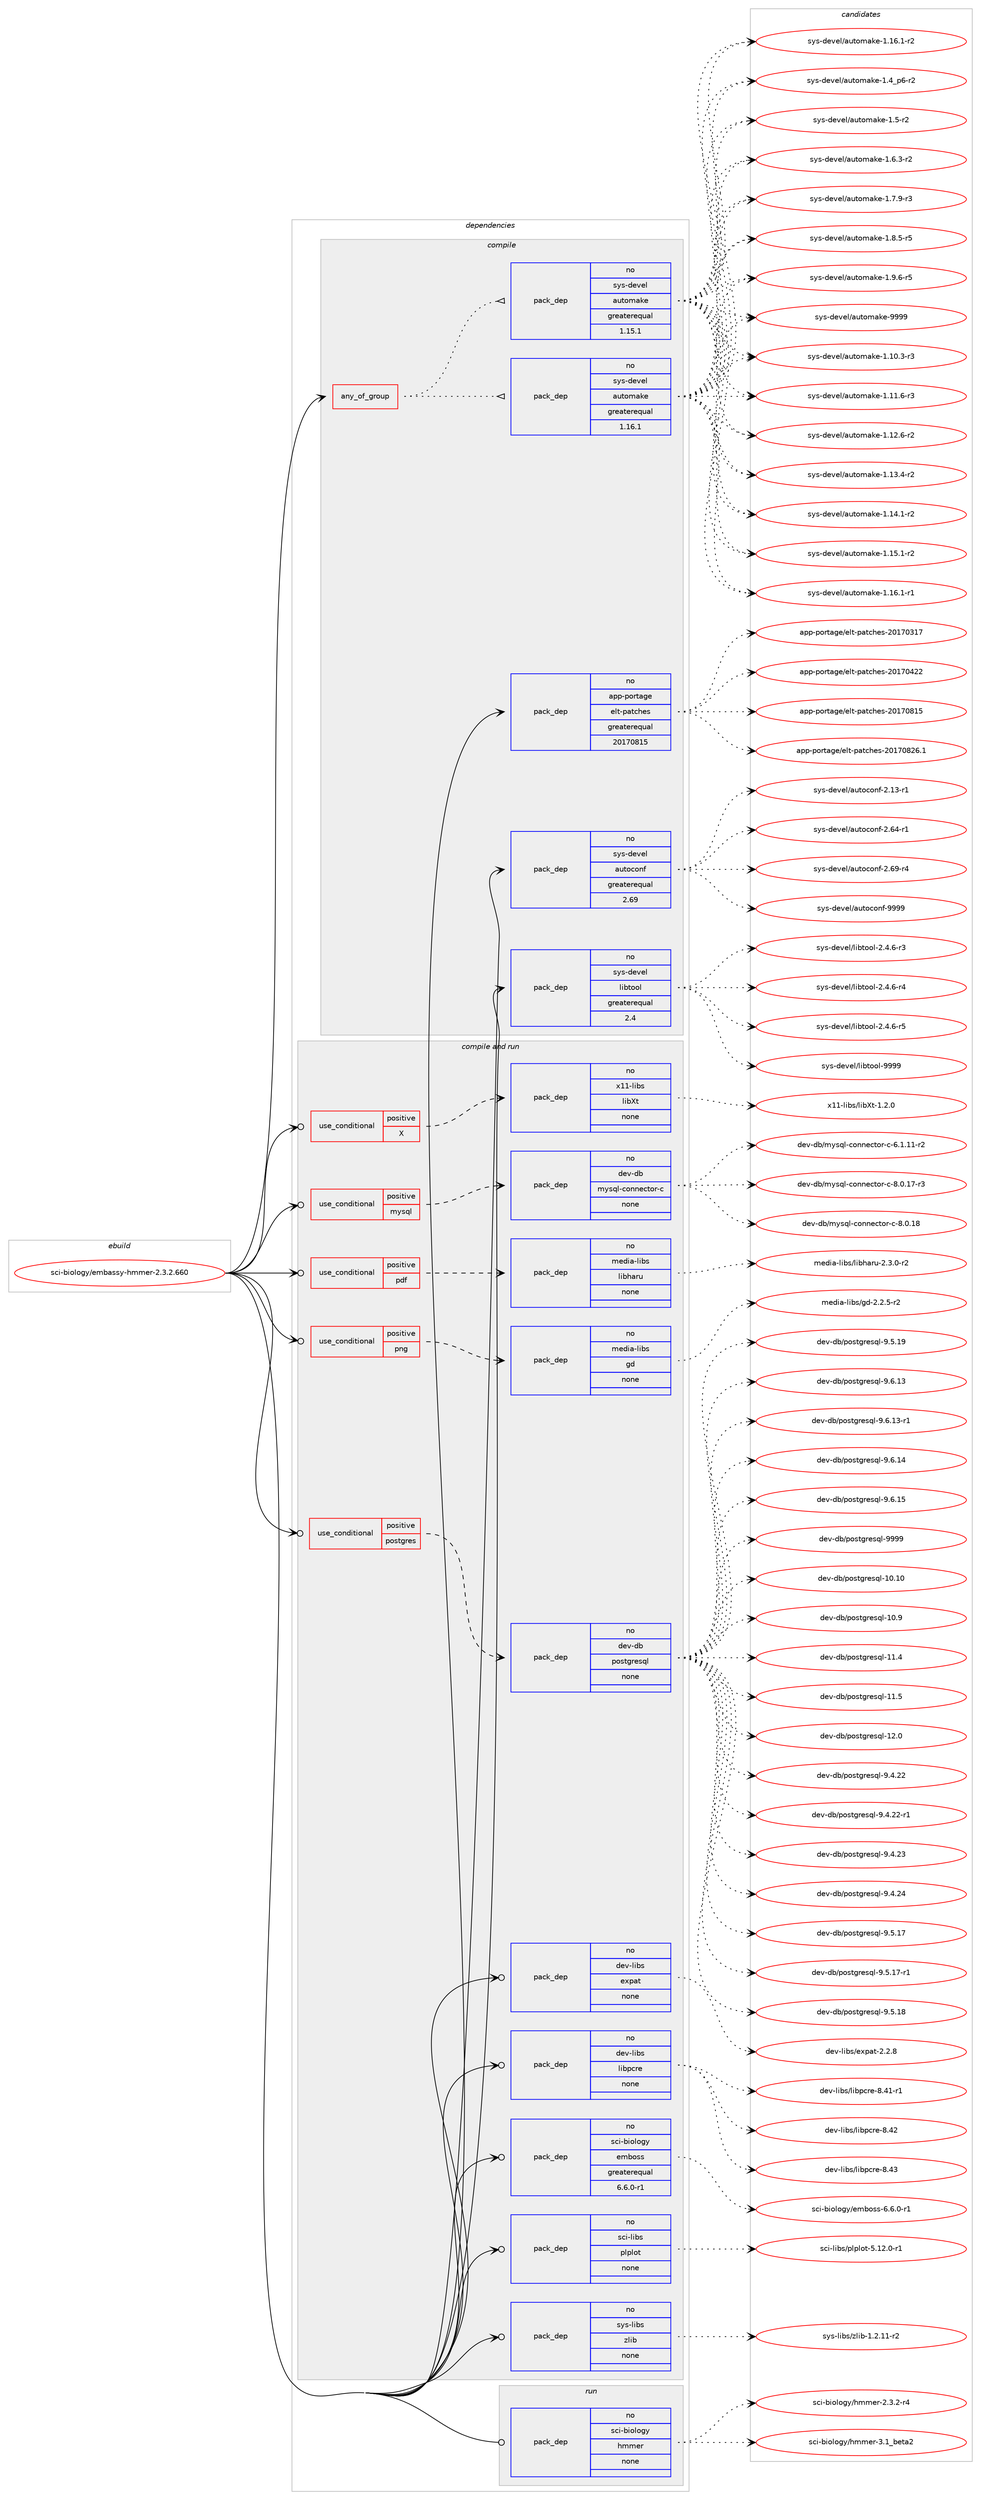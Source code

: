 digraph prolog {

# *************
# Graph options
# *************

newrank=true;
concentrate=true;
compound=true;
graph [rankdir=LR,fontname=Helvetica,fontsize=10,ranksep=1.5];#, ranksep=2.5, nodesep=0.2];
edge  [arrowhead=vee];
node  [fontname=Helvetica,fontsize=10];

# **********
# The ebuild
# **********

subgraph cluster_leftcol {
color=gray;
rank=same;
label=<<i>ebuild</i>>;
id [label="sci-biology/embassy-hmmer-2.3.2.660", color=red, width=4, href="../sci-biology/embassy-hmmer-2.3.2.660.svg"];
}

# ****************
# The dependencies
# ****************

subgraph cluster_midcol {
color=gray;
label=<<i>dependencies</i>>;
subgraph cluster_compile {
fillcolor="#eeeeee";
style=filled;
label=<<i>compile</i>>;
subgraph any14468 {
dependency850122 [label=<<TABLE BORDER="0" CELLBORDER="1" CELLSPACING="0" CELLPADDING="4"><TR><TD CELLPADDING="10">any_of_group</TD></TR></TABLE>>, shape=none, color=red];subgraph pack628431 {
dependency850123 [label=<<TABLE BORDER="0" CELLBORDER="1" CELLSPACING="0" CELLPADDING="4" WIDTH="220"><TR><TD ROWSPAN="6" CELLPADDING="30">pack_dep</TD></TR><TR><TD WIDTH="110">no</TD></TR><TR><TD>sys-devel</TD></TR><TR><TD>automake</TD></TR><TR><TD>greaterequal</TD></TR><TR><TD>1.16.1</TD></TR></TABLE>>, shape=none, color=blue];
}
dependency850122:e -> dependency850123:w [weight=20,style="dotted",arrowhead="oinv"];
subgraph pack628432 {
dependency850124 [label=<<TABLE BORDER="0" CELLBORDER="1" CELLSPACING="0" CELLPADDING="4" WIDTH="220"><TR><TD ROWSPAN="6" CELLPADDING="30">pack_dep</TD></TR><TR><TD WIDTH="110">no</TD></TR><TR><TD>sys-devel</TD></TR><TR><TD>automake</TD></TR><TR><TD>greaterequal</TD></TR><TR><TD>1.15.1</TD></TR></TABLE>>, shape=none, color=blue];
}
dependency850122:e -> dependency850124:w [weight=20,style="dotted",arrowhead="oinv"];
}
id:e -> dependency850122:w [weight=20,style="solid",arrowhead="vee"];
subgraph pack628433 {
dependency850125 [label=<<TABLE BORDER="0" CELLBORDER="1" CELLSPACING="0" CELLPADDING="4" WIDTH="220"><TR><TD ROWSPAN="6" CELLPADDING="30">pack_dep</TD></TR><TR><TD WIDTH="110">no</TD></TR><TR><TD>app-portage</TD></TR><TR><TD>elt-patches</TD></TR><TR><TD>greaterequal</TD></TR><TR><TD>20170815</TD></TR></TABLE>>, shape=none, color=blue];
}
id:e -> dependency850125:w [weight=20,style="solid",arrowhead="vee"];
subgraph pack628434 {
dependency850126 [label=<<TABLE BORDER="0" CELLBORDER="1" CELLSPACING="0" CELLPADDING="4" WIDTH="220"><TR><TD ROWSPAN="6" CELLPADDING="30">pack_dep</TD></TR><TR><TD WIDTH="110">no</TD></TR><TR><TD>sys-devel</TD></TR><TR><TD>autoconf</TD></TR><TR><TD>greaterequal</TD></TR><TR><TD>2.69</TD></TR></TABLE>>, shape=none, color=blue];
}
id:e -> dependency850126:w [weight=20,style="solid",arrowhead="vee"];
subgraph pack628435 {
dependency850127 [label=<<TABLE BORDER="0" CELLBORDER="1" CELLSPACING="0" CELLPADDING="4" WIDTH="220"><TR><TD ROWSPAN="6" CELLPADDING="30">pack_dep</TD></TR><TR><TD WIDTH="110">no</TD></TR><TR><TD>sys-devel</TD></TR><TR><TD>libtool</TD></TR><TR><TD>greaterequal</TD></TR><TR><TD>2.4</TD></TR></TABLE>>, shape=none, color=blue];
}
id:e -> dependency850127:w [weight=20,style="solid",arrowhead="vee"];
}
subgraph cluster_compileandrun {
fillcolor="#eeeeee";
style=filled;
label=<<i>compile and run</i>>;
subgraph cond206720 {
dependency850128 [label=<<TABLE BORDER="0" CELLBORDER="1" CELLSPACING="0" CELLPADDING="4"><TR><TD ROWSPAN="3" CELLPADDING="10">use_conditional</TD></TR><TR><TD>positive</TD></TR><TR><TD>X</TD></TR></TABLE>>, shape=none, color=red];
subgraph pack628436 {
dependency850129 [label=<<TABLE BORDER="0" CELLBORDER="1" CELLSPACING="0" CELLPADDING="4" WIDTH="220"><TR><TD ROWSPAN="6" CELLPADDING="30">pack_dep</TD></TR><TR><TD WIDTH="110">no</TD></TR><TR><TD>x11-libs</TD></TR><TR><TD>libXt</TD></TR><TR><TD>none</TD></TR><TR><TD></TD></TR></TABLE>>, shape=none, color=blue];
}
dependency850128:e -> dependency850129:w [weight=20,style="dashed",arrowhead="vee"];
}
id:e -> dependency850128:w [weight=20,style="solid",arrowhead="odotvee"];
subgraph cond206721 {
dependency850130 [label=<<TABLE BORDER="0" CELLBORDER="1" CELLSPACING="0" CELLPADDING="4"><TR><TD ROWSPAN="3" CELLPADDING="10">use_conditional</TD></TR><TR><TD>positive</TD></TR><TR><TD>mysql</TD></TR></TABLE>>, shape=none, color=red];
subgraph pack628437 {
dependency850131 [label=<<TABLE BORDER="0" CELLBORDER="1" CELLSPACING="0" CELLPADDING="4" WIDTH="220"><TR><TD ROWSPAN="6" CELLPADDING="30">pack_dep</TD></TR><TR><TD WIDTH="110">no</TD></TR><TR><TD>dev-db</TD></TR><TR><TD>mysql-connector-c</TD></TR><TR><TD>none</TD></TR><TR><TD></TD></TR></TABLE>>, shape=none, color=blue];
}
dependency850130:e -> dependency850131:w [weight=20,style="dashed",arrowhead="vee"];
}
id:e -> dependency850130:w [weight=20,style="solid",arrowhead="odotvee"];
subgraph cond206722 {
dependency850132 [label=<<TABLE BORDER="0" CELLBORDER="1" CELLSPACING="0" CELLPADDING="4"><TR><TD ROWSPAN="3" CELLPADDING="10">use_conditional</TD></TR><TR><TD>positive</TD></TR><TR><TD>pdf</TD></TR></TABLE>>, shape=none, color=red];
subgraph pack628438 {
dependency850133 [label=<<TABLE BORDER="0" CELLBORDER="1" CELLSPACING="0" CELLPADDING="4" WIDTH="220"><TR><TD ROWSPAN="6" CELLPADDING="30">pack_dep</TD></TR><TR><TD WIDTH="110">no</TD></TR><TR><TD>media-libs</TD></TR><TR><TD>libharu</TD></TR><TR><TD>none</TD></TR><TR><TD></TD></TR></TABLE>>, shape=none, color=blue];
}
dependency850132:e -> dependency850133:w [weight=20,style="dashed",arrowhead="vee"];
}
id:e -> dependency850132:w [weight=20,style="solid",arrowhead="odotvee"];
subgraph cond206723 {
dependency850134 [label=<<TABLE BORDER="0" CELLBORDER="1" CELLSPACING="0" CELLPADDING="4"><TR><TD ROWSPAN="3" CELLPADDING="10">use_conditional</TD></TR><TR><TD>positive</TD></TR><TR><TD>png</TD></TR></TABLE>>, shape=none, color=red];
subgraph pack628439 {
dependency850135 [label=<<TABLE BORDER="0" CELLBORDER="1" CELLSPACING="0" CELLPADDING="4" WIDTH="220"><TR><TD ROWSPAN="6" CELLPADDING="30">pack_dep</TD></TR><TR><TD WIDTH="110">no</TD></TR><TR><TD>media-libs</TD></TR><TR><TD>gd</TD></TR><TR><TD>none</TD></TR><TR><TD></TD></TR></TABLE>>, shape=none, color=blue];
}
dependency850134:e -> dependency850135:w [weight=20,style="dashed",arrowhead="vee"];
}
id:e -> dependency850134:w [weight=20,style="solid",arrowhead="odotvee"];
subgraph cond206724 {
dependency850136 [label=<<TABLE BORDER="0" CELLBORDER="1" CELLSPACING="0" CELLPADDING="4"><TR><TD ROWSPAN="3" CELLPADDING="10">use_conditional</TD></TR><TR><TD>positive</TD></TR><TR><TD>postgres</TD></TR></TABLE>>, shape=none, color=red];
subgraph pack628440 {
dependency850137 [label=<<TABLE BORDER="0" CELLBORDER="1" CELLSPACING="0" CELLPADDING="4" WIDTH="220"><TR><TD ROWSPAN="6" CELLPADDING="30">pack_dep</TD></TR><TR><TD WIDTH="110">no</TD></TR><TR><TD>dev-db</TD></TR><TR><TD>postgresql</TD></TR><TR><TD>none</TD></TR><TR><TD></TD></TR></TABLE>>, shape=none, color=blue];
}
dependency850136:e -> dependency850137:w [weight=20,style="dashed",arrowhead="vee"];
}
id:e -> dependency850136:w [weight=20,style="solid",arrowhead="odotvee"];
subgraph pack628441 {
dependency850138 [label=<<TABLE BORDER="0" CELLBORDER="1" CELLSPACING="0" CELLPADDING="4" WIDTH="220"><TR><TD ROWSPAN="6" CELLPADDING="30">pack_dep</TD></TR><TR><TD WIDTH="110">no</TD></TR><TR><TD>dev-libs</TD></TR><TR><TD>expat</TD></TR><TR><TD>none</TD></TR><TR><TD></TD></TR></TABLE>>, shape=none, color=blue];
}
id:e -> dependency850138:w [weight=20,style="solid",arrowhead="odotvee"];
subgraph pack628442 {
dependency850139 [label=<<TABLE BORDER="0" CELLBORDER="1" CELLSPACING="0" CELLPADDING="4" WIDTH="220"><TR><TD ROWSPAN="6" CELLPADDING="30">pack_dep</TD></TR><TR><TD WIDTH="110">no</TD></TR><TR><TD>dev-libs</TD></TR><TR><TD>libpcre</TD></TR><TR><TD>none</TD></TR><TR><TD></TD></TR></TABLE>>, shape=none, color=blue];
}
id:e -> dependency850139:w [weight=20,style="solid",arrowhead="odotvee"];
subgraph pack628443 {
dependency850140 [label=<<TABLE BORDER="0" CELLBORDER="1" CELLSPACING="0" CELLPADDING="4" WIDTH="220"><TR><TD ROWSPAN="6" CELLPADDING="30">pack_dep</TD></TR><TR><TD WIDTH="110">no</TD></TR><TR><TD>sci-biology</TD></TR><TR><TD>emboss</TD></TR><TR><TD>greaterequal</TD></TR><TR><TD>6.6.0-r1</TD></TR></TABLE>>, shape=none, color=blue];
}
id:e -> dependency850140:w [weight=20,style="solid",arrowhead="odotvee"];
subgraph pack628444 {
dependency850141 [label=<<TABLE BORDER="0" CELLBORDER="1" CELLSPACING="0" CELLPADDING="4" WIDTH="220"><TR><TD ROWSPAN="6" CELLPADDING="30">pack_dep</TD></TR><TR><TD WIDTH="110">no</TD></TR><TR><TD>sci-libs</TD></TR><TR><TD>plplot</TD></TR><TR><TD>none</TD></TR><TR><TD></TD></TR></TABLE>>, shape=none, color=blue];
}
id:e -> dependency850141:w [weight=20,style="solid",arrowhead="odotvee"];
subgraph pack628445 {
dependency850142 [label=<<TABLE BORDER="0" CELLBORDER="1" CELLSPACING="0" CELLPADDING="4" WIDTH="220"><TR><TD ROWSPAN="6" CELLPADDING="30">pack_dep</TD></TR><TR><TD WIDTH="110">no</TD></TR><TR><TD>sys-libs</TD></TR><TR><TD>zlib</TD></TR><TR><TD>none</TD></TR><TR><TD></TD></TR></TABLE>>, shape=none, color=blue];
}
id:e -> dependency850142:w [weight=20,style="solid",arrowhead="odotvee"];
}
subgraph cluster_run {
fillcolor="#eeeeee";
style=filled;
label=<<i>run</i>>;
subgraph pack628446 {
dependency850143 [label=<<TABLE BORDER="0" CELLBORDER="1" CELLSPACING="0" CELLPADDING="4" WIDTH="220"><TR><TD ROWSPAN="6" CELLPADDING="30">pack_dep</TD></TR><TR><TD WIDTH="110">no</TD></TR><TR><TD>sci-biology</TD></TR><TR><TD>hmmer</TD></TR><TR><TD>none</TD></TR><TR><TD></TD></TR></TABLE>>, shape=none, color=blue];
}
id:e -> dependency850143:w [weight=20,style="solid",arrowhead="odot"];
}
}

# **************
# The candidates
# **************

subgraph cluster_choices {
rank=same;
color=gray;
label=<<i>candidates</i>>;

subgraph choice628431 {
color=black;
nodesep=1;
choice11512111545100101118101108479711711611110997107101454946494846514511451 [label="sys-devel/automake-1.10.3-r3", color=red, width=4,href="../sys-devel/automake-1.10.3-r3.svg"];
choice11512111545100101118101108479711711611110997107101454946494946544511451 [label="sys-devel/automake-1.11.6-r3", color=red, width=4,href="../sys-devel/automake-1.11.6-r3.svg"];
choice11512111545100101118101108479711711611110997107101454946495046544511450 [label="sys-devel/automake-1.12.6-r2", color=red, width=4,href="../sys-devel/automake-1.12.6-r2.svg"];
choice11512111545100101118101108479711711611110997107101454946495146524511450 [label="sys-devel/automake-1.13.4-r2", color=red, width=4,href="../sys-devel/automake-1.13.4-r2.svg"];
choice11512111545100101118101108479711711611110997107101454946495246494511450 [label="sys-devel/automake-1.14.1-r2", color=red, width=4,href="../sys-devel/automake-1.14.1-r2.svg"];
choice11512111545100101118101108479711711611110997107101454946495346494511450 [label="sys-devel/automake-1.15.1-r2", color=red, width=4,href="../sys-devel/automake-1.15.1-r2.svg"];
choice11512111545100101118101108479711711611110997107101454946495446494511449 [label="sys-devel/automake-1.16.1-r1", color=red, width=4,href="../sys-devel/automake-1.16.1-r1.svg"];
choice11512111545100101118101108479711711611110997107101454946495446494511450 [label="sys-devel/automake-1.16.1-r2", color=red, width=4,href="../sys-devel/automake-1.16.1-r2.svg"];
choice115121115451001011181011084797117116111109971071014549465295112544511450 [label="sys-devel/automake-1.4_p6-r2", color=red, width=4,href="../sys-devel/automake-1.4_p6-r2.svg"];
choice11512111545100101118101108479711711611110997107101454946534511450 [label="sys-devel/automake-1.5-r2", color=red, width=4,href="../sys-devel/automake-1.5-r2.svg"];
choice115121115451001011181011084797117116111109971071014549465446514511450 [label="sys-devel/automake-1.6.3-r2", color=red, width=4,href="../sys-devel/automake-1.6.3-r2.svg"];
choice115121115451001011181011084797117116111109971071014549465546574511451 [label="sys-devel/automake-1.7.9-r3", color=red, width=4,href="../sys-devel/automake-1.7.9-r3.svg"];
choice115121115451001011181011084797117116111109971071014549465646534511453 [label="sys-devel/automake-1.8.5-r5", color=red, width=4,href="../sys-devel/automake-1.8.5-r5.svg"];
choice115121115451001011181011084797117116111109971071014549465746544511453 [label="sys-devel/automake-1.9.6-r5", color=red, width=4,href="../sys-devel/automake-1.9.6-r5.svg"];
choice115121115451001011181011084797117116111109971071014557575757 [label="sys-devel/automake-9999", color=red, width=4,href="../sys-devel/automake-9999.svg"];
dependency850123:e -> choice11512111545100101118101108479711711611110997107101454946494846514511451:w [style=dotted,weight="100"];
dependency850123:e -> choice11512111545100101118101108479711711611110997107101454946494946544511451:w [style=dotted,weight="100"];
dependency850123:e -> choice11512111545100101118101108479711711611110997107101454946495046544511450:w [style=dotted,weight="100"];
dependency850123:e -> choice11512111545100101118101108479711711611110997107101454946495146524511450:w [style=dotted,weight="100"];
dependency850123:e -> choice11512111545100101118101108479711711611110997107101454946495246494511450:w [style=dotted,weight="100"];
dependency850123:e -> choice11512111545100101118101108479711711611110997107101454946495346494511450:w [style=dotted,weight="100"];
dependency850123:e -> choice11512111545100101118101108479711711611110997107101454946495446494511449:w [style=dotted,weight="100"];
dependency850123:e -> choice11512111545100101118101108479711711611110997107101454946495446494511450:w [style=dotted,weight="100"];
dependency850123:e -> choice115121115451001011181011084797117116111109971071014549465295112544511450:w [style=dotted,weight="100"];
dependency850123:e -> choice11512111545100101118101108479711711611110997107101454946534511450:w [style=dotted,weight="100"];
dependency850123:e -> choice115121115451001011181011084797117116111109971071014549465446514511450:w [style=dotted,weight="100"];
dependency850123:e -> choice115121115451001011181011084797117116111109971071014549465546574511451:w [style=dotted,weight="100"];
dependency850123:e -> choice115121115451001011181011084797117116111109971071014549465646534511453:w [style=dotted,weight="100"];
dependency850123:e -> choice115121115451001011181011084797117116111109971071014549465746544511453:w [style=dotted,weight="100"];
dependency850123:e -> choice115121115451001011181011084797117116111109971071014557575757:w [style=dotted,weight="100"];
}
subgraph choice628432 {
color=black;
nodesep=1;
choice11512111545100101118101108479711711611110997107101454946494846514511451 [label="sys-devel/automake-1.10.3-r3", color=red, width=4,href="../sys-devel/automake-1.10.3-r3.svg"];
choice11512111545100101118101108479711711611110997107101454946494946544511451 [label="sys-devel/automake-1.11.6-r3", color=red, width=4,href="../sys-devel/automake-1.11.6-r3.svg"];
choice11512111545100101118101108479711711611110997107101454946495046544511450 [label="sys-devel/automake-1.12.6-r2", color=red, width=4,href="../sys-devel/automake-1.12.6-r2.svg"];
choice11512111545100101118101108479711711611110997107101454946495146524511450 [label="sys-devel/automake-1.13.4-r2", color=red, width=4,href="../sys-devel/automake-1.13.4-r2.svg"];
choice11512111545100101118101108479711711611110997107101454946495246494511450 [label="sys-devel/automake-1.14.1-r2", color=red, width=4,href="../sys-devel/automake-1.14.1-r2.svg"];
choice11512111545100101118101108479711711611110997107101454946495346494511450 [label="sys-devel/automake-1.15.1-r2", color=red, width=4,href="../sys-devel/automake-1.15.1-r2.svg"];
choice11512111545100101118101108479711711611110997107101454946495446494511449 [label="sys-devel/automake-1.16.1-r1", color=red, width=4,href="../sys-devel/automake-1.16.1-r1.svg"];
choice11512111545100101118101108479711711611110997107101454946495446494511450 [label="sys-devel/automake-1.16.1-r2", color=red, width=4,href="../sys-devel/automake-1.16.1-r2.svg"];
choice115121115451001011181011084797117116111109971071014549465295112544511450 [label="sys-devel/automake-1.4_p6-r2", color=red, width=4,href="../sys-devel/automake-1.4_p6-r2.svg"];
choice11512111545100101118101108479711711611110997107101454946534511450 [label="sys-devel/automake-1.5-r2", color=red, width=4,href="../sys-devel/automake-1.5-r2.svg"];
choice115121115451001011181011084797117116111109971071014549465446514511450 [label="sys-devel/automake-1.6.3-r2", color=red, width=4,href="../sys-devel/automake-1.6.3-r2.svg"];
choice115121115451001011181011084797117116111109971071014549465546574511451 [label="sys-devel/automake-1.7.9-r3", color=red, width=4,href="../sys-devel/automake-1.7.9-r3.svg"];
choice115121115451001011181011084797117116111109971071014549465646534511453 [label="sys-devel/automake-1.8.5-r5", color=red, width=4,href="../sys-devel/automake-1.8.5-r5.svg"];
choice115121115451001011181011084797117116111109971071014549465746544511453 [label="sys-devel/automake-1.9.6-r5", color=red, width=4,href="../sys-devel/automake-1.9.6-r5.svg"];
choice115121115451001011181011084797117116111109971071014557575757 [label="sys-devel/automake-9999", color=red, width=4,href="../sys-devel/automake-9999.svg"];
dependency850124:e -> choice11512111545100101118101108479711711611110997107101454946494846514511451:w [style=dotted,weight="100"];
dependency850124:e -> choice11512111545100101118101108479711711611110997107101454946494946544511451:w [style=dotted,weight="100"];
dependency850124:e -> choice11512111545100101118101108479711711611110997107101454946495046544511450:w [style=dotted,weight="100"];
dependency850124:e -> choice11512111545100101118101108479711711611110997107101454946495146524511450:w [style=dotted,weight="100"];
dependency850124:e -> choice11512111545100101118101108479711711611110997107101454946495246494511450:w [style=dotted,weight="100"];
dependency850124:e -> choice11512111545100101118101108479711711611110997107101454946495346494511450:w [style=dotted,weight="100"];
dependency850124:e -> choice11512111545100101118101108479711711611110997107101454946495446494511449:w [style=dotted,weight="100"];
dependency850124:e -> choice11512111545100101118101108479711711611110997107101454946495446494511450:w [style=dotted,weight="100"];
dependency850124:e -> choice115121115451001011181011084797117116111109971071014549465295112544511450:w [style=dotted,weight="100"];
dependency850124:e -> choice11512111545100101118101108479711711611110997107101454946534511450:w [style=dotted,weight="100"];
dependency850124:e -> choice115121115451001011181011084797117116111109971071014549465446514511450:w [style=dotted,weight="100"];
dependency850124:e -> choice115121115451001011181011084797117116111109971071014549465546574511451:w [style=dotted,weight="100"];
dependency850124:e -> choice115121115451001011181011084797117116111109971071014549465646534511453:w [style=dotted,weight="100"];
dependency850124:e -> choice115121115451001011181011084797117116111109971071014549465746544511453:w [style=dotted,weight="100"];
dependency850124:e -> choice115121115451001011181011084797117116111109971071014557575757:w [style=dotted,weight="100"];
}
subgraph choice628433 {
color=black;
nodesep=1;
choice97112112451121111141169710310147101108116451129711699104101115455048495548514955 [label="app-portage/elt-patches-20170317", color=red, width=4,href="../app-portage/elt-patches-20170317.svg"];
choice97112112451121111141169710310147101108116451129711699104101115455048495548525050 [label="app-portage/elt-patches-20170422", color=red, width=4,href="../app-portage/elt-patches-20170422.svg"];
choice97112112451121111141169710310147101108116451129711699104101115455048495548564953 [label="app-portage/elt-patches-20170815", color=red, width=4,href="../app-portage/elt-patches-20170815.svg"];
choice971121124511211111411697103101471011081164511297116991041011154550484955485650544649 [label="app-portage/elt-patches-20170826.1", color=red, width=4,href="../app-portage/elt-patches-20170826.1.svg"];
dependency850125:e -> choice97112112451121111141169710310147101108116451129711699104101115455048495548514955:w [style=dotted,weight="100"];
dependency850125:e -> choice97112112451121111141169710310147101108116451129711699104101115455048495548525050:w [style=dotted,weight="100"];
dependency850125:e -> choice97112112451121111141169710310147101108116451129711699104101115455048495548564953:w [style=dotted,weight="100"];
dependency850125:e -> choice971121124511211111411697103101471011081164511297116991041011154550484955485650544649:w [style=dotted,weight="100"];
}
subgraph choice628434 {
color=black;
nodesep=1;
choice1151211154510010111810110847971171161119911111010245504649514511449 [label="sys-devel/autoconf-2.13-r1", color=red, width=4,href="../sys-devel/autoconf-2.13-r1.svg"];
choice1151211154510010111810110847971171161119911111010245504654524511449 [label="sys-devel/autoconf-2.64-r1", color=red, width=4,href="../sys-devel/autoconf-2.64-r1.svg"];
choice1151211154510010111810110847971171161119911111010245504654574511452 [label="sys-devel/autoconf-2.69-r4", color=red, width=4,href="../sys-devel/autoconf-2.69-r4.svg"];
choice115121115451001011181011084797117116111991111101024557575757 [label="sys-devel/autoconf-9999", color=red, width=4,href="../sys-devel/autoconf-9999.svg"];
dependency850126:e -> choice1151211154510010111810110847971171161119911111010245504649514511449:w [style=dotted,weight="100"];
dependency850126:e -> choice1151211154510010111810110847971171161119911111010245504654524511449:w [style=dotted,weight="100"];
dependency850126:e -> choice1151211154510010111810110847971171161119911111010245504654574511452:w [style=dotted,weight="100"];
dependency850126:e -> choice115121115451001011181011084797117116111991111101024557575757:w [style=dotted,weight="100"];
}
subgraph choice628435 {
color=black;
nodesep=1;
choice1151211154510010111810110847108105981161111111084550465246544511451 [label="sys-devel/libtool-2.4.6-r3", color=red, width=4,href="../sys-devel/libtool-2.4.6-r3.svg"];
choice1151211154510010111810110847108105981161111111084550465246544511452 [label="sys-devel/libtool-2.4.6-r4", color=red, width=4,href="../sys-devel/libtool-2.4.6-r4.svg"];
choice1151211154510010111810110847108105981161111111084550465246544511453 [label="sys-devel/libtool-2.4.6-r5", color=red, width=4,href="../sys-devel/libtool-2.4.6-r5.svg"];
choice1151211154510010111810110847108105981161111111084557575757 [label="sys-devel/libtool-9999", color=red, width=4,href="../sys-devel/libtool-9999.svg"];
dependency850127:e -> choice1151211154510010111810110847108105981161111111084550465246544511451:w [style=dotted,weight="100"];
dependency850127:e -> choice1151211154510010111810110847108105981161111111084550465246544511452:w [style=dotted,weight="100"];
dependency850127:e -> choice1151211154510010111810110847108105981161111111084550465246544511453:w [style=dotted,weight="100"];
dependency850127:e -> choice1151211154510010111810110847108105981161111111084557575757:w [style=dotted,weight="100"];
}
subgraph choice628436 {
color=black;
nodesep=1;
choice12049494510810598115471081059888116454946504648 [label="x11-libs/libXt-1.2.0", color=red, width=4,href="../x11-libs/libXt-1.2.0.svg"];
dependency850129:e -> choice12049494510810598115471081059888116454946504648:w [style=dotted,weight="100"];
}
subgraph choice628437 {
color=black;
nodesep=1;
choice1001011184510098471091211151131084599111110110101991161111144599455446494649494511450 [label="dev-db/mysql-connector-c-6.1.11-r2", color=red, width=4,href="../dev-db/mysql-connector-c-6.1.11-r2.svg"];
choice1001011184510098471091211151131084599111110110101991161111144599455646484649554511451 [label="dev-db/mysql-connector-c-8.0.17-r3", color=red, width=4,href="../dev-db/mysql-connector-c-8.0.17-r3.svg"];
choice100101118451009847109121115113108459911111011010199116111114459945564648464956 [label="dev-db/mysql-connector-c-8.0.18", color=red, width=4,href="../dev-db/mysql-connector-c-8.0.18.svg"];
dependency850131:e -> choice1001011184510098471091211151131084599111110110101991161111144599455446494649494511450:w [style=dotted,weight="100"];
dependency850131:e -> choice1001011184510098471091211151131084599111110110101991161111144599455646484649554511451:w [style=dotted,weight="100"];
dependency850131:e -> choice100101118451009847109121115113108459911111011010199116111114459945564648464956:w [style=dotted,weight="100"];
}
subgraph choice628438 {
color=black;
nodesep=1;
choice1091011001059745108105981154710810598104971141174550465146484511450 [label="media-libs/libharu-2.3.0-r2", color=red, width=4,href="../media-libs/libharu-2.3.0-r2.svg"];
dependency850133:e -> choice1091011001059745108105981154710810598104971141174550465146484511450:w [style=dotted,weight="100"];
}
subgraph choice628439 {
color=black;
nodesep=1;
choice109101100105974510810598115471031004550465046534511450 [label="media-libs/gd-2.2.5-r2", color=red, width=4,href="../media-libs/gd-2.2.5-r2.svg"];
dependency850135:e -> choice109101100105974510810598115471031004550465046534511450:w [style=dotted,weight="100"];
}
subgraph choice628440 {
color=black;
nodesep=1;
choice100101118451009847112111115116103114101115113108454948464948 [label="dev-db/postgresql-10.10", color=red, width=4,href="../dev-db/postgresql-10.10.svg"];
choice1001011184510098471121111151161031141011151131084549484657 [label="dev-db/postgresql-10.9", color=red, width=4,href="../dev-db/postgresql-10.9.svg"];
choice1001011184510098471121111151161031141011151131084549494652 [label="dev-db/postgresql-11.4", color=red, width=4,href="../dev-db/postgresql-11.4.svg"];
choice1001011184510098471121111151161031141011151131084549494653 [label="dev-db/postgresql-11.5", color=red, width=4,href="../dev-db/postgresql-11.5.svg"];
choice1001011184510098471121111151161031141011151131084549504648 [label="dev-db/postgresql-12.0", color=red, width=4,href="../dev-db/postgresql-12.0.svg"];
choice10010111845100984711211111511610311410111511310845574652465050 [label="dev-db/postgresql-9.4.22", color=red, width=4,href="../dev-db/postgresql-9.4.22.svg"];
choice100101118451009847112111115116103114101115113108455746524650504511449 [label="dev-db/postgresql-9.4.22-r1", color=red, width=4,href="../dev-db/postgresql-9.4.22-r1.svg"];
choice10010111845100984711211111511610311410111511310845574652465051 [label="dev-db/postgresql-9.4.23", color=red, width=4,href="../dev-db/postgresql-9.4.23.svg"];
choice10010111845100984711211111511610311410111511310845574652465052 [label="dev-db/postgresql-9.4.24", color=red, width=4,href="../dev-db/postgresql-9.4.24.svg"];
choice10010111845100984711211111511610311410111511310845574653464955 [label="dev-db/postgresql-9.5.17", color=red, width=4,href="../dev-db/postgresql-9.5.17.svg"];
choice100101118451009847112111115116103114101115113108455746534649554511449 [label="dev-db/postgresql-9.5.17-r1", color=red, width=4,href="../dev-db/postgresql-9.5.17-r1.svg"];
choice10010111845100984711211111511610311410111511310845574653464956 [label="dev-db/postgresql-9.5.18", color=red, width=4,href="../dev-db/postgresql-9.5.18.svg"];
choice10010111845100984711211111511610311410111511310845574653464957 [label="dev-db/postgresql-9.5.19", color=red, width=4,href="../dev-db/postgresql-9.5.19.svg"];
choice10010111845100984711211111511610311410111511310845574654464951 [label="dev-db/postgresql-9.6.13", color=red, width=4,href="../dev-db/postgresql-9.6.13.svg"];
choice100101118451009847112111115116103114101115113108455746544649514511449 [label="dev-db/postgresql-9.6.13-r1", color=red, width=4,href="../dev-db/postgresql-9.6.13-r1.svg"];
choice10010111845100984711211111511610311410111511310845574654464952 [label="dev-db/postgresql-9.6.14", color=red, width=4,href="../dev-db/postgresql-9.6.14.svg"];
choice10010111845100984711211111511610311410111511310845574654464953 [label="dev-db/postgresql-9.6.15", color=red, width=4,href="../dev-db/postgresql-9.6.15.svg"];
choice1001011184510098471121111151161031141011151131084557575757 [label="dev-db/postgresql-9999", color=red, width=4,href="../dev-db/postgresql-9999.svg"];
dependency850137:e -> choice100101118451009847112111115116103114101115113108454948464948:w [style=dotted,weight="100"];
dependency850137:e -> choice1001011184510098471121111151161031141011151131084549484657:w [style=dotted,weight="100"];
dependency850137:e -> choice1001011184510098471121111151161031141011151131084549494652:w [style=dotted,weight="100"];
dependency850137:e -> choice1001011184510098471121111151161031141011151131084549494653:w [style=dotted,weight="100"];
dependency850137:e -> choice1001011184510098471121111151161031141011151131084549504648:w [style=dotted,weight="100"];
dependency850137:e -> choice10010111845100984711211111511610311410111511310845574652465050:w [style=dotted,weight="100"];
dependency850137:e -> choice100101118451009847112111115116103114101115113108455746524650504511449:w [style=dotted,weight="100"];
dependency850137:e -> choice10010111845100984711211111511610311410111511310845574652465051:w [style=dotted,weight="100"];
dependency850137:e -> choice10010111845100984711211111511610311410111511310845574652465052:w [style=dotted,weight="100"];
dependency850137:e -> choice10010111845100984711211111511610311410111511310845574653464955:w [style=dotted,weight="100"];
dependency850137:e -> choice100101118451009847112111115116103114101115113108455746534649554511449:w [style=dotted,weight="100"];
dependency850137:e -> choice10010111845100984711211111511610311410111511310845574653464956:w [style=dotted,weight="100"];
dependency850137:e -> choice10010111845100984711211111511610311410111511310845574653464957:w [style=dotted,weight="100"];
dependency850137:e -> choice10010111845100984711211111511610311410111511310845574654464951:w [style=dotted,weight="100"];
dependency850137:e -> choice100101118451009847112111115116103114101115113108455746544649514511449:w [style=dotted,weight="100"];
dependency850137:e -> choice10010111845100984711211111511610311410111511310845574654464952:w [style=dotted,weight="100"];
dependency850137:e -> choice10010111845100984711211111511610311410111511310845574654464953:w [style=dotted,weight="100"];
dependency850137:e -> choice1001011184510098471121111151161031141011151131084557575757:w [style=dotted,weight="100"];
}
subgraph choice628441 {
color=black;
nodesep=1;
choice10010111845108105981154710112011297116455046504656 [label="dev-libs/expat-2.2.8", color=red, width=4,href="../dev-libs/expat-2.2.8.svg"];
dependency850138:e -> choice10010111845108105981154710112011297116455046504656:w [style=dotted,weight="100"];
}
subgraph choice628442 {
color=black;
nodesep=1;
choice100101118451081059811547108105981129911410145564652494511449 [label="dev-libs/libpcre-8.41-r1", color=red, width=4,href="../dev-libs/libpcre-8.41-r1.svg"];
choice10010111845108105981154710810598112991141014556465250 [label="dev-libs/libpcre-8.42", color=red, width=4,href="../dev-libs/libpcre-8.42.svg"];
choice10010111845108105981154710810598112991141014556465251 [label="dev-libs/libpcre-8.43", color=red, width=4,href="../dev-libs/libpcre-8.43.svg"];
dependency850139:e -> choice100101118451081059811547108105981129911410145564652494511449:w [style=dotted,weight="100"];
dependency850139:e -> choice10010111845108105981154710810598112991141014556465250:w [style=dotted,weight="100"];
dependency850139:e -> choice10010111845108105981154710810598112991141014556465251:w [style=dotted,weight="100"];
}
subgraph choice628443 {
color=black;
nodesep=1;
choice11599105459810511110811110312147101109981111151154554465446484511449 [label="sci-biology/emboss-6.6.0-r1", color=red, width=4,href="../sci-biology/emboss-6.6.0-r1.svg"];
dependency850140:e -> choice11599105459810511110811110312147101109981111151154554465446484511449:w [style=dotted,weight="100"];
}
subgraph choice628444 {
color=black;
nodesep=1;
choice11599105451081059811547112108112108111116455346495046484511449 [label="sci-libs/plplot-5.12.0-r1", color=red, width=4,href="../sci-libs/plplot-5.12.0-r1.svg"];
dependency850141:e -> choice11599105451081059811547112108112108111116455346495046484511449:w [style=dotted,weight="100"];
}
subgraph choice628445 {
color=black;
nodesep=1;
choice11512111545108105981154712210810598454946504649494511450 [label="sys-libs/zlib-1.2.11-r2", color=red, width=4,href="../sys-libs/zlib-1.2.11-r2.svg"];
dependency850142:e -> choice11512111545108105981154712210810598454946504649494511450:w [style=dotted,weight="100"];
}
subgraph choice628446 {
color=black;
nodesep=1;
choice115991054598105111108111103121471041091091011144550465146504511452 [label="sci-biology/hmmer-2.3.2-r4", color=red, width=4,href="../sci-biology/hmmer-2.3.2-r4.svg"];
choice115991054598105111108111103121471041091091011144551464995981011169750 [label="sci-biology/hmmer-3.1_beta2", color=red, width=4,href="../sci-biology/hmmer-3.1_beta2.svg"];
dependency850143:e -> choice115991054598105111108111103121471041091091011144550465146504511452:w [style=dotted,weight="100"];
dependency850143:e -> choice115991054598105111108111103121471041091091011144551464995981011169750:w [style=dotted,weight="100"];
}
}

}
